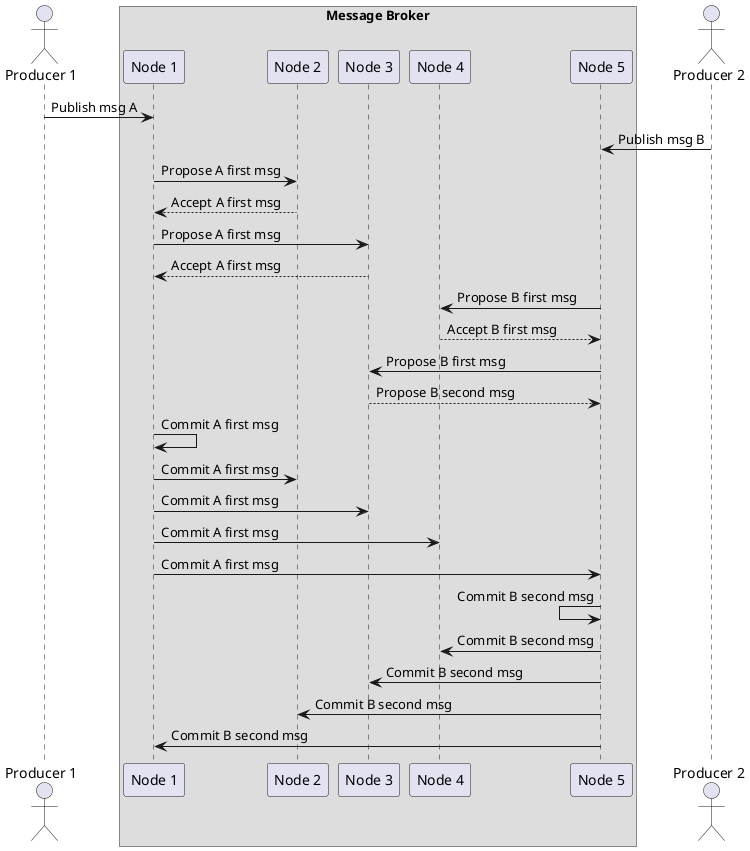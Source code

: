 @startuml

actor "Producer 1" as P1
box "Message Broker"
participant "Node 1" as N1
participant "Node 2" as N2
participant "Node 3" as N3
participant "Node 4" as N4
participant "Node 5" as N5
end box
actor "Producer 2" as P2

P1 -> N1 : Publish msg A
N5 <- P2 : Publish msg B

N1 -> N2 : Propose A first msg
N1 <-- N2 : Accept A first msg
N1 -> N3 : Propose A first msg
N1 <-- N3 : Accept A first msg

N5 -> N4 : Propose B first msg
N5 <-- N4 : Accept B first msg
N5 -> N3 : Propose B first msg
N5 <-- N3 : Propose B second msg

N1 -> N1 : Commit A first msg
N1 -> N2 : Commit A first msg
N1 -> N3 : Commit A first msg
N1 -> N4 : Commit A first msg
N1 -> N5 : Commit A first msg

N5 <- N5 : Commit B second msg
N4 <- N5 : Commit B second msg
N3 <- N5 : Commit B second msg
N2 <- N5 : Commit B second msg
N1 <- N5 : Commit B second msg

@enduml